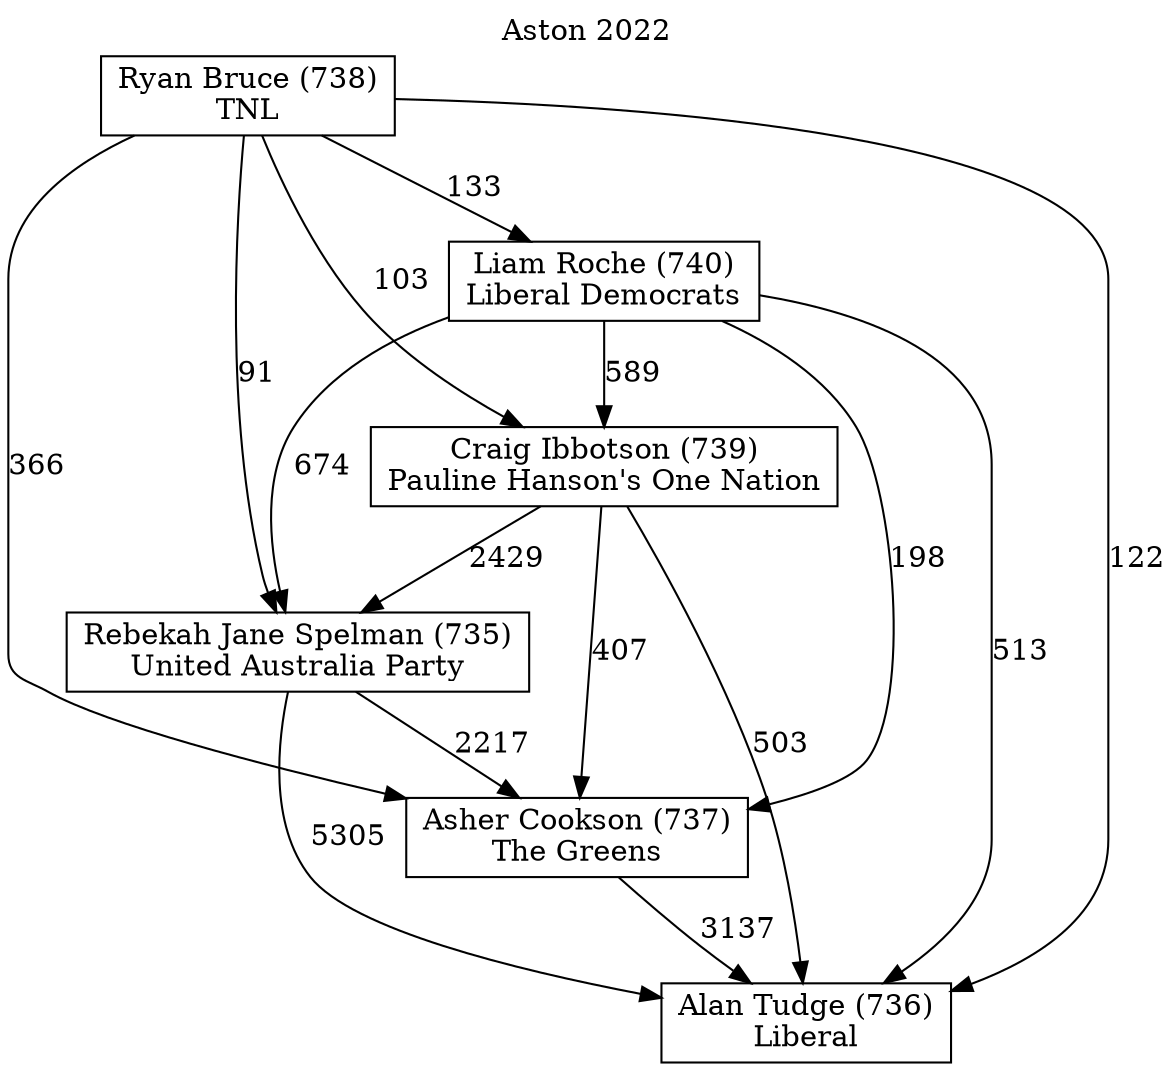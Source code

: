 // House preference flow
digraph "Alan Tudge (736)_Aston_2022" {
	graph [label="Aston 2022" labelloc=t mclimit=10]
	node [shape=box]
	"Alan Tudge (736)" [label="Alan Tudge (736)
Liberal"]
	"Asher Cookson (737)" [label="Asher Cookson (737)
The Greens"]
	"Craig Ibbotson (739)" [label="Craig Ibbotson (739)
Pauline Hanson's One Nation"]
	"Liam Roche (740)" [label="Liam Roche (740)
Liberal Democrats"]
	"Rebekah Jane Spelman (735)" [label="Rebekah Jane Spelman (735)
United Australia Party"]
	"Ryan Bruce (738)" [label="Ryan Bruce (738)
TNL"]
	"Asher Cookson (737)" -> "Alan Tudge (736)" [label=3137]
	"Craig Ibbotson (739)" -> "Alan Tudge (736)" [label=503]
	"Craig Ibbotson (739)" -> "Asher Cookson (737)" [label=407]
	"Craig Ibbotson (739)" -> "Rebekah Jane Spelman (735)" [label=2429]
	"Liam Roche (740)" -> "Alan Tudge (736)" [label=513]
	"Liam Roche (740)" -> "Asher Cookson (737)" [label=198]
	"Liam Roche (740)" -> "Craig Ibbotson (739)" [label=589]
	"Liam Roche (740)" -> "Rebekah Jane Spelman (735)" [label=674]
	"Rebekah Jane Spelman (735)" -> "Alan Tudge (736)" [label=5305]
	"Rebekah Jane Spelman (735)" -> "Asher Cookson (737)" [label=2217]
	"Ryan Bruce (738)" -> "Alan Tudge (736)" [label=122]
	"Ryan Bruce (738)" -> "Asher Cookson (737)" [label=366]
	"Ryan Bruce (738)" -> "Craig Ibbotson (739)" [label=103]
	"Ryan Bruce (738)" -> "Liam Roche (740)" [label=133]
	"Ryan Bruce (738)" -> "Rebekah Jane Spelman (735)" [label=91]
}
